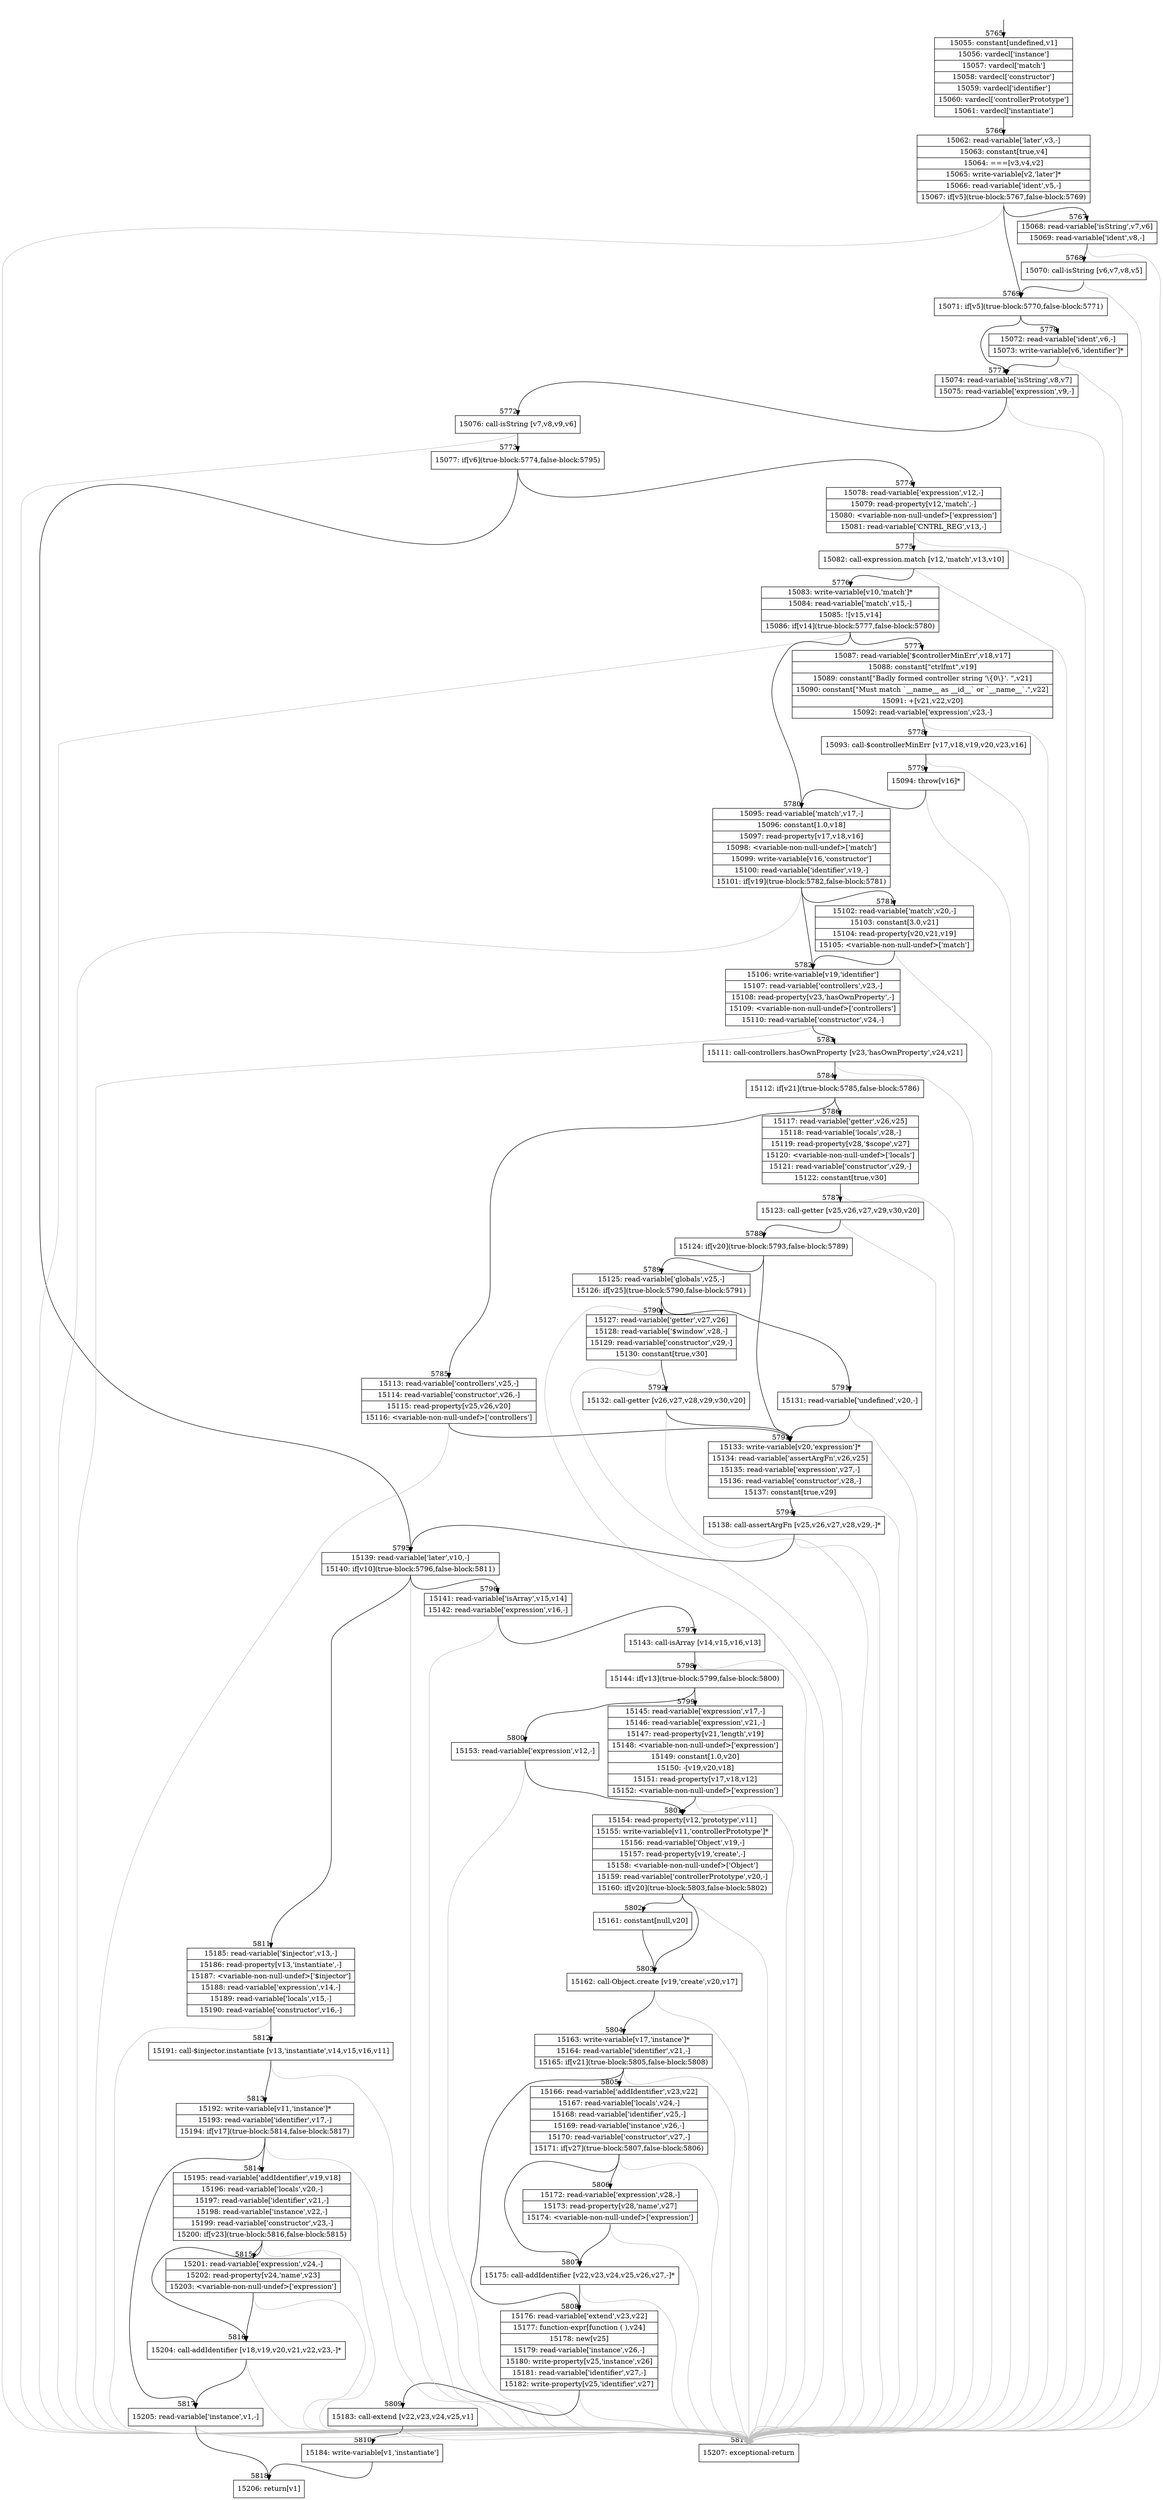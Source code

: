 digraph {
rankdir="TD"
BB_entry425[shape=none,label=""];
BB_entry425 -> BB5765 [tailport=s, headport=n, headlabel="    5765"]
BB5765 [shape=record label="{15055: constant[undefined,v1]|15056: vardecl['instance']|15057: vardecl['match']|15058: vardecl['constructor']|15059: vardecl['identifier']|15060: vardecl['controllerPrototype']|15061: vardecl['instantiate']}" ] 
BB5765 -> BB5766 [tailport=s, headport=n, headlabel="      5766"]
BB5766 [shape=record label="{15062: read-variable['later',v3,-]|15063: constant[true,v4]|15064: ===[v3,v4,v2]|15065: write-variable[v2,'later']*|15066: read-variable['ident',v5,-]|15067: if[v5](true-block:5767,false-block:5769)}" ] 
BB5766 -> BB5769 [tailport=s, headport=n, headlabel="      5769"]
BB5766 -> BB5767 [tailport=s, headport=n, headlabel="      5767"]
BB5766 -> BB5819 [tailport=s, headport=n, color=gray, headlabel="      5819"]
BB5767 [shape=record label="{15068: read-variable['isString',v7,v6]|15069: read-variable['ident',v8,-]}" ] 
BB5767 -> BB5768 [tailport=s, headport=n, headlabel="      5768"]
BB5767 -> BB5819 [tailport=s, headport=n, color=gray]
BB5768 [shape=record label="{15070: call-isString [v6,v7,v8,v5]}" ] 
BB5768 -> BB5769 [tailport=s, headport=n]
BB5768 -> BB5819 [tailport=s, headport=n, color=gray]
BB5769 [shape=record label="{15071: if[v5](true-block:5770,false-block:5771)}" ] 
BB5769 -> BB5770 [tailport=s, headport=n, headlabel="      5770"]
BB5769 -> BB5771 [tailport=s, headport=n, headlabel="      5771"]
BB5770 [shape=record label="{15072: read-variable['ident',v6,-]|15073: write-variable[v6,'identifier']*}" ] 
BB5770 -> BB5771 [tailport=s, headport=n]
BB5770 -> BB5819 [tailport=s, headport=n, color=gray]
BB5771 [shape=record label="{15074: read-variable['isString',v8,v7]|15075: read-variable['expression',v9,-]}" ] 
BB5771 -> BB5772 [tailport=s, headport=n, headlabel="      5772"]
BB5771 -> BB5819 [tailport=s, headport=n, color=gray]
BB5772 [shape=record label="{15076: call-isString [v7,v8,v9,v6]}" ] 
BB5772 -> BB5773 [tailport=s, headport=n, headlabel="      5773"]
BB5772 -> BB5819 [tailport=s, headport=n, color=gray]
BB5773 [shape=record label="{15077: if[v6](true-block:5774,false-block:5795)}" ] 
BB5773 -> BB5774 [tailport=s, headport=n, headlabel="      5774"]
BB5773 -> BB5795 [tailport=s, headport=n, headlabel="      5795"]
BB5774 [shape=record label="{15078: read-variable['expression',v12,-]|15079: read-property[v12,'match',-]|15080: \<variable-non-null-undef\>['expression']|15081: read-variable['CNTRL_REG',v13,-]}" ] 
BB5774 -> BB5775 [tailport=s, headport=n, headlabel="      5775"]
BB5774 -> BB5819 [tailport=s, headport=n, color=gray]
BB5775 [shape=record label="{15082: call-expression.match [v12,'match',v13,v10]}" ] 
BB5775 -> BB5776 [tailport=s, headport=n, headlabel="      5776"]
BB5775 -> BB5819 [tailport=s, headport=n, color=gray]
BB5776 [shape=record label="{15083: write-variable[v10,'match']*|15084: read-variable['match',v15,-]|15085: ![v15,v14]|15086: if[v14](true-block:5777,false-block:5780)}" ] 
BB5776 -> BB5777 [tailport=s, headport=n, headlabel="      5777"]
BB5776 -> BB5780 [tailport=s, headport=n, headlabel="      5780"]
BB5776 -> BB5819 [tailport=s, headport=n, color=gray]
BB5777 [shape=record label="{15087: read-variable['$controllerMinErr',v18,v17]|15088: constant[\"ctrlfmt\",v19]|15089: constant[\"Badly formed controller string '\\\{0\\\}'. \",v21]|15090: constant[\"Must match `__name__ as __id__` or `__name__`.\",v22]|15091: +[v21,v22,v20]|15092: read-variable['expression',v23,-]}" ] 
BB5777 -> BB5778 [tailport=s, headport=n, headlabel="      5778"]
BB5777 -> BB5819 [tailport=s, headport=n, color=gray]
BB5778 [shape=record label="{15093: call-$controllerMinErr [v17,v18,v19,v20,v23,v16]}" ] 
BB5778 -> BB5779 [tailport=s, headport=n, headlabel="      5779"]
BB5778 -> BB5819 [tailport=s, headport=n, color=gray]
BB5779 [shape=record label="{15094: throw[v16]*}" ] 
BB5779 -> BB5780 [tailport=s, headport=n]
BB5779 -> BB5819 [tailport=s, headport=n, color=gray]
BB5780 [shape=record label="{15095: read-variable['match',v17,-]|15096: constant[1.0,v18]|15097: read-property[v17,v18,v16]|15098: \<variable-non-null-undef\>['match']|15099: write-variable[v16,'constructor']|15100: read-variable['identifier',v19,-]|15101: if[v19](true-block:5782,false-block:5781)}" ] 
BB5780 -> BB5782 [tailport=s, headport=n, headlabel="      5782"]
BB5780 -> BB5781 [tailport=s, headport=n, headlabel="      5781"]
BB5780 -> BB5819 [tailport=s, headport=n, color=gray]
BB5781 [shape=record label="{15102: read-variable['match',v20,-]|15103: constant[3.0,v21]|15104: read-property[v20,v21,v19]|15105: \<variable-non-null-undef\>['match']}" ] 
BB5781 -> BB5782 [tailport=s, headport=n]
BB5781 -> BB5819 [tailport=s, headport=n, color=gray]
BB5782 [shape=record label="{15106: write-variable[v19,'identifier']|15107: read-variable['controllers',v23,-]|15108: read-property[v23,'hasOwnProperty',-]|15109: \<variable-non-null-undef\>['controllers']|15110: read-variable['constructor',v24,-]}" ] 
BB5782 -> BB5783 [tailport=s, headport=n, headlabel="      5783"]
BB5782 -> BB5819 [tailport=s, headport=n, color=gray]
BB5783 [shape=record label="{15111: call-controllers.hasOwnProperty [v23,'hasOwnProperty',v24,v21]}" ] 
BB5783 -> BB5784 [tailport=s, headport=n, headlabel="      5784"]
BB5783 -> BB5819 [tailport=s, headport=n, color=gray]
BB5784 [shape=record label="{15112: if[v21](true-block:5785,false-block:5786)}" ] 
BB5784 -> BB5785 [tailport=s, headport=n, headlabel="      5785"]
BB5784 -> BB5786 [tailport=s, headport=n, headlabel="      5786"]
BB5785 [shape=record label="{15113: read-variable['controllers',v25,-]|15114: read-variable['constructor',v26,-]|15115: read-property[v25,v26,v20]|15116: \<variable-non-null-undef\>['controllers']}" ] 
BB5785 -> BB5793 [tailport=s, headport=n, headlabel="      5793"]
BB5785 -> BB5819 [tailport=s, headport=n, color=gray]
BB5786 [shape=record label="{15117: read-variable['getter',v26,v25]|15118: read-variable['locals',v28,-]|15119: read-property[v28,'$scope',v27]|15120: \<variable-non-null-undef\>['locals']|15121: read-variable['constructor',v29,-]|15122: constant[true,v30]}" ] 
BB5786 -> BB5787 [tailport=s, headport=n, headlabel="      5787"]
BB5786 -> BB5819 [tailport=s, headport=n, color=gray]
BB5787 [shape=record label="{15123: call-getter [v25,v26,v27,v29,v30,v20]}" ] 
BB5787 -> BB5788 [tailport=s, headport=n, headlabel="      5788"]
BB5787 -> BB5819 [tailport=s, headport=n, color=gray]
BB5788 [shape=record label="{15124: if[v20](true-block:5793,false-block:5789)}" ] 
BB5788 -> BB5793 [tailport=s, headport=n]
BB5788 -> BB5789 [tailport=s, headport=n, headlabel="      5789"]
BB5789 [shape=record label="{15125: read-variable['globals',v25,-]|15126: if[v25](true-block:5790,false-block:5791)}" ] 
BB5789 -> BB5790 [tailport=s, headport=n, headlabel="      5790"]
BB5789 -> BB5791 [tailport=s, headport=n, headlabel="      5791"]
BB5789 -> BB5819 [tailport=s, headport=n, color=gray]
BB5790 [shape=record label="{15127: read-variable['getter',v27,v26]|15128: read-variable['$window',v28,-]|15129: read-variable['constructor',v29,-]|15130: constant[true,v30]}" ] 
BB5790 -> BB5792 [tailport=s, headport=n, headlabel="      5792"]
BB5790 -> BB5819 [tailport=s, headport=n, color=gray]
BB5791 [shape=record label="{15131: read-variable['undefined',v20,-]}" ] 
BB5791 -> BB5793 [tailport=s, headport=n]
BB5791 -> BB5819 [tailport=s, headport=n, color=gray]
BB5792 [shape=record label="{15132: call-getter [v26,v27,v28,v29,v30,v20]}" ] 
BB5792 -> BB5793 [tailport=s, headport=n]
BB5792 -> BB5819 [tailport=s, headport=n, color=gray]
BB5793 [shape=record label="{15133: write-variable[v20,'expression']*|15134: read-variable['assertArgFn',v26,v25]|15135: read-variable['expression',v27,-]|15136: read-variable['constructor',v28,-]|15137: constant[true,v29]}" ] 
BB5793 -> BB5794 [tailport=s, headport=n, headlabel="      5794"]
BB5793 -> BB5819 [tailport=s, headport=n, color=gray]
BB5794 [shape=record label="{15138: call-assertArgFn [v25,v26,v27,v28,v29,-]*}" ] 
BB5794 -> BB5795 [tailport=s, headport=n]
BB5794 -> BB5819 [tailport=s, headport=n, color=gray]
BB5795 [shape=record label="{15139: read-variable['later',v10,-]|15140: if[v10](true-block:5796,false-block:5811)}" ] 
BB5795 -> BB5796 [tailport=s, headport=n, headlabel="      5796"]
BB5795 -> BB5811 [tailport=s, headport=n, headlabel="      5811"]
BB5795 -> BB5819 [tailport=s, headport=n, color=gray]
BB5796 [shape=record label="{15141: read-variable['isArray',v15,v14]|15142: read-variable['expression',v16,-]}" ] 
BB5796 -> BB5797 [tailport=s, headport=n, headlabel="      5797"]
BB5796 -> BB5819 [tailport=s, headport=n, color=gray]
BB5797 [shape=record label="{15143: call-isArray [v14,v15,v16,v13]}" ] 
BB5797 -> BB5798 [tailport=s, headport=n, headlabel="      5798"]
BB5797 -> BB5819 [tailport=s, headport=n, color=gray]
BB5798 [shape=record label="{15144: if[v13](true-block:5799,false-block:5800)}" ] 
BB5798 -> BB5799 [tailport=s, headport=n, headlabel="      5799"]
BB5798 -> BB5800 [tailport=s, headport=n, headlabel="      5800"]
BB5799 [shape=record label="{15145: read-variable['expression',v17,-]|15146: read-variable['expression',v21,-]|15147: read-property[v21,'length',v19]|15148: \<variable-non-null-undef\>['expression']|15149: constant[1.0,v20]|15150: -[v19,v20,v18]|15151: read-property[v17,v18,v12]|15152: \<variable-non-null-undef\>['expression']}" ] 
BB5799 -> BB5801 [tailport=s, headport=n, headlabel="      5801"]
BB5799 -> BB5819 [tailport=s, headport=n, color=gray]
BB5800 [shape=record label="{15153: read-variable['expression',v12,-]}" ] 
BB5800 -> BB5801 [tailport=s, headport=n]
BB5800 -> BB5819 [tailport=s, headport=n, color=gray]
BB5801 [shape=record label="{15154: read-property[v12,'prototype',v11]|15155: write-variable[v11,'controllerPrototype']*|15156: read-variable['Object',v19,-]|15157: read-property[v19,'create',-]|15158: \<variable-non-null-undef\>['Object']|15159: read-variable['controllerPrototype',v20,-]|15160: if[v20](true-block:5803,false-block:5802)}" ] 
BB5801 -> BB5803 [tailport=s, headport=n, headlabel="      5803"]
BB5801 -> BB5802 [tailport=s, headport=n, headlabel="      5802"]
BB5801 -> BB5819 [tailport=s, headport=n, color=gray]
BB5802 [shape=record label="{15161: constant[null,v20]}" ] 
BB5802 -> BB5803 [tailport=s, headport=n]
BB5803 [shape=record label="{15162: call-Object.create [v19,'create',v20,v17]}" ] 
BB5803 -> BB5804 [tailport=s, headport=n, headlabel="      5804"]
BB5803 -> BB5819 [tailport=s, headport=n, color=gray]
BB5804 [shape=record label="{15163: write-variable[v17,'instance']*|15164: read-variable['identifier',v21,-]|15165: if[v21](true-block:5805,false-block:5808)}" ] 
BB5804 -> BB5805 [tailport=s, headport=n, headlabel="      5805"]
BB5804 -> BB5808 [tailport=s, headport=n, headlabel="      5808"]
BB5804 -> BB5819 [tailport=s, headport=n, color=gray]
BB5805 [shape=record label="{15166: read-variable['addIdentifier',v23,v22]|15167: read-variable['locals',v24,-]|15168: read-variable['identifier',v25,-]|15169: read-variable['instance',v26,-]|15170: read-variable['constructor',v27,-]|15171: if[v27](true-block:5807,false-block:5806)}" ] 
BB5805 -> BB5807 [tailport=s, headport=n, headlabel="      5807"]
BB5805 -> BB5806 [tailport=s, headport=n, headlabel="      5806"]
BB5805 -> BB5819 [tailport=s, headport=n, color=gray]
BB5806 [shape=record label="{15172: read-variable['expression',v28,-]|15173: read-property[v28,'name',v27]|15174: \<variable-non-null-undef\>['expression']}" ] 
BB5806 -> BB5807 [tailport=s, headport=n]
BB5806 -> BB5819 [tailport=s, headport=n, color=gray]
BB5807 [shape=record label="{15175: call-addIdentifier [v22,v23,v24,v25,v26,v27,-]*}" ] 
BB5807 -> BB5808 [tailport=s, headport=n]
BB5807 -> BB5819 [tailport=s, headport=n, color=gray]
BB5808 [shape=record label="{15176: read-variable['extend',v23,v22]|15177: function-expr[function ( ),v24]|15178: new[v25]|15179: read-variable['instance',v26,-]|15180: write-property[v25,'instance',v26]|15181: read-variable['identifier',v27,-]|15182: write-property[v25,'identifier',v27]}" ] 
BB5808 -> BB5809 [tailport=s, headport=n, headlabel="      5809"]
BB5808 -> BB5819 [tailport=s, headport=n, color=gray]
BB5809 [shape=record label="{15183: call-extend [v22,v23,v24,v25,v1]}" ] 
BB5809 -> BB5810 [tailport=s, headport=n, headlabel="      5810"]
BB5809 -> BB5819 [tailport=s, headport=n, color=gray]
BB5810 [shape=record label="{15184: write-variable[v1,'instantiate']}" ] 
BB5810 -> BB5818 [tailport=s, headport=n, headlabel="      5818"]
BB5811 [shape=record label="{15185: read-variable['$injector',v13,-]|15186: read-property[v13,'instantiate',-]|15187: \<variable-non-null-undef\>['$injector']|15188: read-variable['expression',v14,-]|15189: read-variable['locals',v15,-]|15190: read-variable['constructor',v16,-]}" ] 
BB5811 -> BB5812 [tailport=s, headport=n, headlabel="      5812"]
BB5811 -> BB5819 [tailport=s, headport=n, color=gray]
BB5812 [shape=record label="{15191: call-$injector.instantiate [v13,'instantiate',v14,v15,v16,v11]}" ] 
BB5812 -> BB5813 [tailport=s, headport=n, headlabel="      5813"]
BB5812 -> BB5819 [tailport=s, headport=n, color=gray]
BB5813 [shape=record label="{15192: write-variable[v11,'instance']*|15193: read-variable['identifier',v17,-]|15194: if[v17](true-block:5814,false-block:5817)}" ] 
BB5813 -> BB5814 [tailport=s, headport=n, headlabel="      5814"]
BB5813 -> BB5817 [tailport=s, headport=n, headlabel="      5817"]
BB5813 -> BB5819 [tailport=s, headport=n, color=gray]
BB5814 [shape=record label="{15195: read-variable['addIdentifier',v19,v18]|15196: read-variable['locals',v20,-]|15197: read-variable['identifier',v21,-]|15198: read-variable['instance',v22,-]|15199: read-variable['constructor',v23,-]|15200: if[v23](true-block:5816,false-block:5815)}" ] 
BB5814 -> BB5816 [tailport=s, headport=n, headlabel="      5816"]
BB5814 -> BB5815 [tailport=s, headport=n, headlabel="      5815"]
BB5814 -> BB5819 [tailport=s, headport=n, color=gray]
BB5815 [shape=record label="{15201: read-variable['expression',v24,-]|15202: read-property[v24,'name',v23]|15203: \<variable-non-null-undef\>['expression']}" ] 
BB5815 -> BB5816 [tailport=s, headport=n]
BB5815 -> BB5819 [tailport=s, headport=n, color=gray]
BB5816 [shape=record label="{15204: call-addIdentifier [v18,v19,v20,v21,v22,v23,-]*}" ] 
BB5816 -> BB5817 [tailport=s, headport=n]
BB5816 -> BB5819 [tailport=s, headport=n, color=gray]
BB5817 [shape=record label="{15205: read-variable['instance',v1,-]}" ] 
BB5817 -> BB5818 [tailport=s, headport=n]
BB5817 -> BB5819 [tailport=s, headport=n, color=gray]
BB5818 [shape=record label="{15206: return[v1]}" ] 
BB5819 [shape=record label="{15207: exceptional-return}" ] 
//#$~ 9022
}
